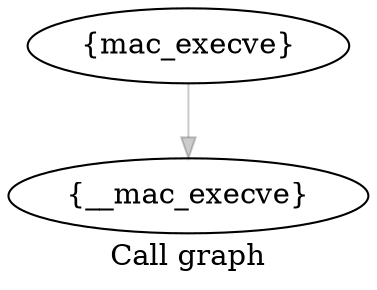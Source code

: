 digraph "Call graph" {
	label="Call graph";
	"Node0x805649f80" [label="{__mac_execve}"];

	"Node0x805649f20" [label="{mac_execve}"];
	"Node0x805649f20" -> "Node0x805649f80" [color="#00000033"];

}
